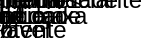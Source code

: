 <mxfile version="24.7.10">
  <diagram id="diag1" name="Motivation Overview">
    <mxGraphModel>
      <root>
        <mxCell id="0" />
        <mxCell id="1" parent="0" />
<mxCell id="st1" value="Stakeholder\nComerciante" style="rounded=1;whiteSpace=wrap;html=1;fillColor=#FCA5A5;strokeColor=#1C1C1E;fontSize=12;" vertex="1" parent="1" x="40" y="40" w="140" h="50" />
<mxCell id="st2" value="Stakeholder\nGestor Loja" style="rounded=1;whiteSpace=wrap;html=1;fillColor=#FCA5A5;strokeColor=#1C1C1E;fontSize=12;" vertex="1" parent="1" x="40" y="100" w="140" h="50" />
<mxCell id="drv1" value="Driver\nConfiabilidade" style="rounded=1;whiteSpace=wrap;html=1;fillColor=#FCA5A5;strokeColor=#1C1C1E;fontSize=12;" vertex="1" parent="1" x="220" y="40" w="140" h="50" />
<mxCell id="drv2" value="Driver\nBaixa Latência" style="rounded=1;whiteSpace=wrap;html=1;fillColor=#FCA5A5;strokeColor=#1C1C1E;fontSize=12;" vertex="1" parent="1" x="220" y="100" w="140" h="50" />
<mxCell id="goal1" value="Goal\nSaldo Diário Confiável" style="rounded=1;whiteSpace=wrap;html=1;fillColor=#FCA5A5;strokeColor=#1C1C1E;fontSize=12;" vertex="1" parent="1" x="420" y="40" w="180" h="50" />
<mxCell id="goal2" value="Goal\nAlta Disponibilidade" style="rounded=1;whiteSpace=wrap;html=1;fillColor=#FCA5A5;strokeColor=#1C1C1E;fontSize=12;" vertex="1" parent="1" x="420" y="100" w="180" h="50" />
<mxCell id="out1" value="Outcome\nDecisões rápidas de caixa" style="rounded=1;whiteSpace=wrap;html=1;fillColor=#FCA5A5;strokeColor=#1C1C1E;fontSize=12;" vertex="1" parent="1" x="640" y="40" w="200" h="50" />
<mxCell id="req1" value="Requirement\nRegistrar Lançamento Idempotente" style="rounded=1;whiteSpace=wrap;html=1;fillColor=#FCA5A5;strokeColor=#1C1C1E;fontSize=12;" vertex="1" parent="1" x="420" y="200" w="220" h="50" />
<mxCell id="req2" value="Requirement\nConsolidar por Dia/Loja" style="rounded=1;whiteSpace=wrap;html=1;fillColor=#FCA5A5;strokeColor=#1C1C1E;fontSize=12;" vertex="1" parent="1" x="420" y="260" w="220" h="50" />
<mxCell id="nfr1" value="Constraint\nPico 50 rps, perda ≤ 5%" style="rounded=1;whiteSpace=wrap;html=1;fillColor=#FCA5A5;strokeColor=#1C1C1E;fontSize=12;" vertex="1" parent="1" x="420" y="320" w="220" h="50" />
<mxCell id="e1" source="drv1" target="goal1" style="edgeStyle=orthogonalEdgeStyle;rounded=0;orthogonalLoop=1;jettySize=auto;html=1;" edge="1" parent="1" />
<mxCell id="e2" source="drv2" target="goal2" style="edgeStyle=orthogonalEdgeStyle;rounded=0;orthogonalLoop=1;jettySize=auto;html=1;" edge="1" parent="1" />
<mxCell id="e3" source="goal1" target="out1" style="edgeStyle=orthogonalEdgeStyle;rounded=0;orthogonalLoop=1;jettySize=auto;html=1;" edge="1" parent="1" />
<mxCell id="e4" source="req1" target="goal1" style="edgeStyle=orthogonalEdgeStyle;rounded=0;orthogonalLoop=1;jettySize=auto;html=1;" edge="1" parent="1" />
<mxCell id="e5" source="req2" target="goal1" style="edgeStyle=orthogonalEdgeStyle;rounded=0;orthogonalLoop=1;jettySize=auto;html=1;" edge="1" parent="1" />
<mxCell id="e6" source="nfr1" target="goal2" style="edgeStyle=orthogonalEdgeStyle;rounded=0;orthogonalLoop=1;jettySize=auto;html=1;" edge="1" parent="1" />
      </root>
    </mxGraphModel>
  </diagram>
</mxfile>